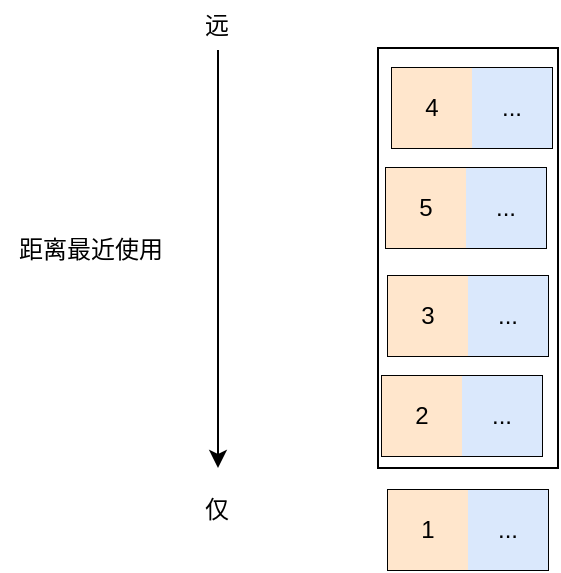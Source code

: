 <mxfile>
    <diagram id="zPzpMK7p_zgHfupTMQsP" name="第 1 页">
        <mxGraphModel dx="496" dy="356" grid="0" gridSize="10" guides="1" tooltips="1" connect="1" arrows="1" fold="1" page="1" pageScale="1" pageWidth="1920" pageHeight="1200" math="0" shadow="0">
            <root>
                <mxCell id="0"/>
                <mxCell id="1" parent="0"/>
                <mxCell id="4" value="" style="rounded=0;whiteSpace=wrap;html=1;fillColor=none;" vertex="1" parent="1">
                    <mxGeometry x="400" y="70" width="90" height="210" as="geometry"/>
                </mxCell>
                <mxCell id="12" value="" style="endArrow=classic;html=1;" edge="1" parent="1">
                    <mxGeometry width="50" height="50" relative="1" as="geometry">
                        <mxPoint x="320" y="71" as="sourcePoint"/>
                        <mxPoint x="320" y="280" as="targetPoint"/>
                    </mxGeometry>
                </mxCell>
                <mxCell id="13" value="距离最近使用" style="text;html=1;align=center;verticalAlign=middle;resizable=0;points=[];autosize=1;strokeColor=none;fillColor=none;" vertex="1" parent="1">
                    <mxGeometry x="211" y="158" width="90" height="26" as="geometry"/>
                </mxCell>
                <mxCell id="14" value="远" style="text;html=1;align=center;verticalAlign=middle;resizable=0;points=[];autosize=1;strokeColor=none;fillColor=none;" vertex="1" parent="1">
                    <mxGeometry x="304" y="46" width="30" height="26" as="geometry"/>
                </mxCell>
                <mxCell id="15" value="仅" style="text;html=1;align=center;verticalAlign=middle;resizable=0;points=[];autosize=1;strokeColor=none;fillColor=none;" vertex="1" parent="1">
                    <mxGeometry x="304" y="288" width="30" height="26" as="geometry"/>
                </mxCell>
                <mxCell id="16" value="" style="group;strokeColor=default;" vertex="1" connectable="0" parent="1">
                    <mxGeometry x="405" y="291" width="80" height="40" as="geometry"/>
                </mxCell>
                <mxCell id="17" value="1" style="rounded=0;whiteSpace=wrap;html=1;fillColor=#ffe6cc;strokeColor=none;" vertex="1" parent="16">
                    <mxGeometry width="40" height="40" as="geometry"/>
                </mxCell>
                <mxCell id="18" value="..." style="rounded=0;whiteSpace=wrap;html=1;fillColor=#dae8fc;strokeColor=none;" vertex="1" parent="16">
                    <mxGeometry x="40" width="40" height="40" as="geometry"/>
                </mxCell>
                <mxCell id="19" value="" style="group;strokeColor=default;" vertex="1" connectable="0" parent="1">
                    <mxGeometry x="402" y="234" width="80" height="40" as="geometry"/>
                </mxCell>
                <mxCell id="20" value="2" style="rounded=0;whiteSpace=wrap;html=1;fillColor=#ffe6cc;strokeColor=none;" vertex="1" parent="19">
                    <mxGeometry width="40" height="40" as="geometry"/>
                </mxCell>
                <mxCell id="21" value="..." style="rounded=0;whiteSpace=wrap;html=1;fillColor=#dae8fc;strokeColor=none;" vertex="1" parent="19">
                    <mxGeometry x="40" width="40" height="40" as="geometry"/>
                </mxCell>
                <mxCell id="22" value="" style="group;strokeColor=default;" vertex="1" connectable="0" parent="1">
                    <mxGeometry x="405" y="184" width="80" height="40" as="geometry"/>
                </mxCell>
                <mxCell id="23" value="3" style="rounded=0;whiteSpace=wrap;html=1;fillColor=#ffe6cc;strokeColor=none;" vertex="1" parent="22">
                    <mxGeometry width="40" height="40" as="geometry"/>
                </mxCell>
                <mxCell id="24" value="..." style="rounded=0;whiteSpace=wrap;html=1;fillColor=#dae8fc;strokeColor=none;" vertex="1" parent="22">
                    <mxGeometry x="40" width="40" height="40" as="geometry"/>
                </mxCell>
                <mxCell id="25" value="" style="group;strokeColor=default;" vertex="1" connectable="0" parent="1">
                    <mxGeometry x="407" y="80" width="80" height="40" as="geometry"/>
                </mxCell>
                <mxCell id="26" value="4" style="rounded=0;whiteSpace=wrap;html=1;fillColor=#ffe6cc;strokeColor=none;" vertex="1" parent="25">
                    <mxGeometry width="40" height="40" as="geometry"/>
                </mxCell>
                <mxCell id="27" value="..." style="rounded=0;whiteSpace=wrap;html=1;fillColor=#dae8fc;strokeColor=none;" vertex="1" parent="25">
                    <mxGeometry x="40" width="40" height="40" as="geometry"/>
                </mxCell>
                <mxCell id="28" value="" style="group;strokeColor=default;" vertex="1" connectable="0" parent="1">
                    <mxGeometry x="404" y="130" width="80" height="40" as="geometry"/>
                </mxCell>
                <mxCell id="29" value="5" style="rounded=0;whiteSpace=wrap;html=1;fillColor=#ffe6cc;strokeColor=none;" vertex="1" parent="28">
                    <mxGeometry width="40" height="40" as="geometry"/>
                </mxCell>
                <mxCell id="30" value="..." style="rounded=0;whiteSpace=wrap;html=1;fillColor=#dae8fc;strokeColor=none;" vertex="1" parent="28">
                    <mxGeometry x="40" width="40" height="40" as="geometry"/>
                </mxCell>
            </root>
        </mxGraphModel>
    </diagram>
</mxfile>